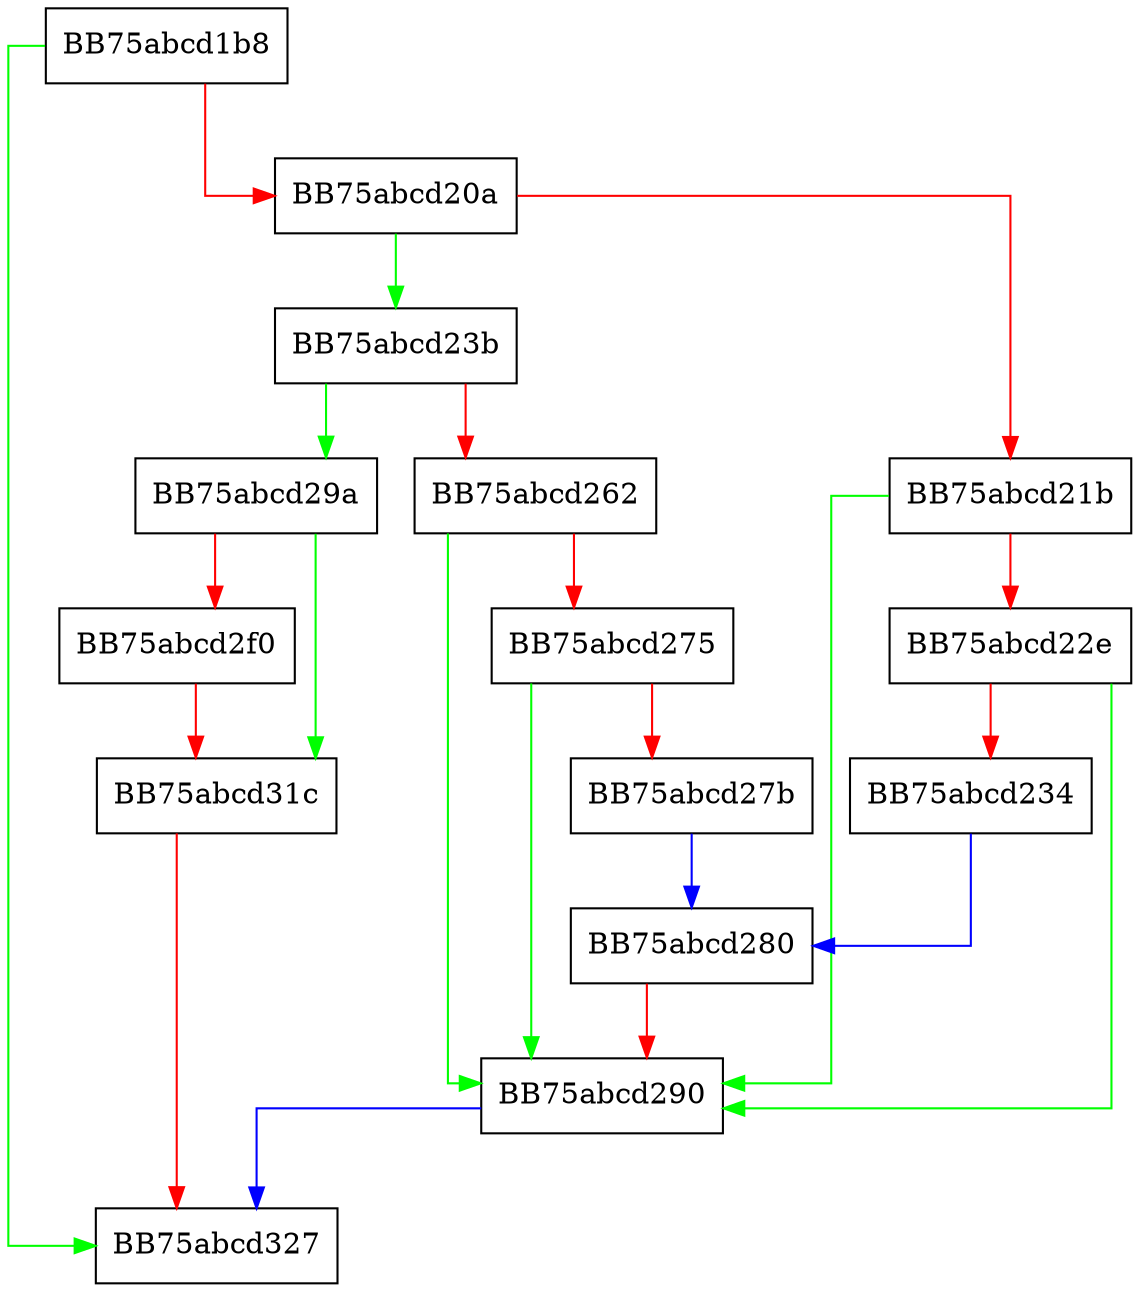 digraph QueryDiskPartitions {
  node [shape="box"];
  graph [splines=ortho];
  BB75abcd1b8 -> BB75abcd327 [color="green"];
  BB75abcd1b8 -> BB75abcd20a [color="red"];
  BB75abcd20a -> BB75abcd23b [color="green"];
  BB75abcd20a -> BB75abcd21b [color="red"];
  BB75abcd21b -> BB75abcd290 [color="green"];
  BB75abcd21b -> BB75abcd22e [color="red"];
  BB75abcd22e -> BB75abcd290 [color="green"];
  BB75abcd22e -> BB75abcd234 [color="red"];
  BB75abcd234 -> BB75abcd280 [color="blue"];
  BB75abcd23b -> BB75abcd29a [color="green"];
  BB75abcd23b -> BB75abcd262 [color="red"];
  BB75abcd262 -> BB75abcd290 [color="green"];
  BB75abcd262 -> BB75abcd275 [color="red"];
  BB75abcd275 -> BB75abcd290 [color="green"];
  BB75abcd275 -> BB75abcd27b [color="red"];
  BB75abcd27b -> BB75abcd280 [color="blue"];
  BB75abcd280 -> BB75abcd290 [color="red"];
  BB75abcd290 -> BB75abcd327 [color="blue"];
  BB75abcd29a -> BB75abcd31c [color="green"];
  BB75abcd29a -> BB75abcd2f0 [color="red"];
  BB75abcd2f0 -> BB75abcd31c [color="red"];
  BB75abcd31c -> BB75abcd327 [color="red"];
}